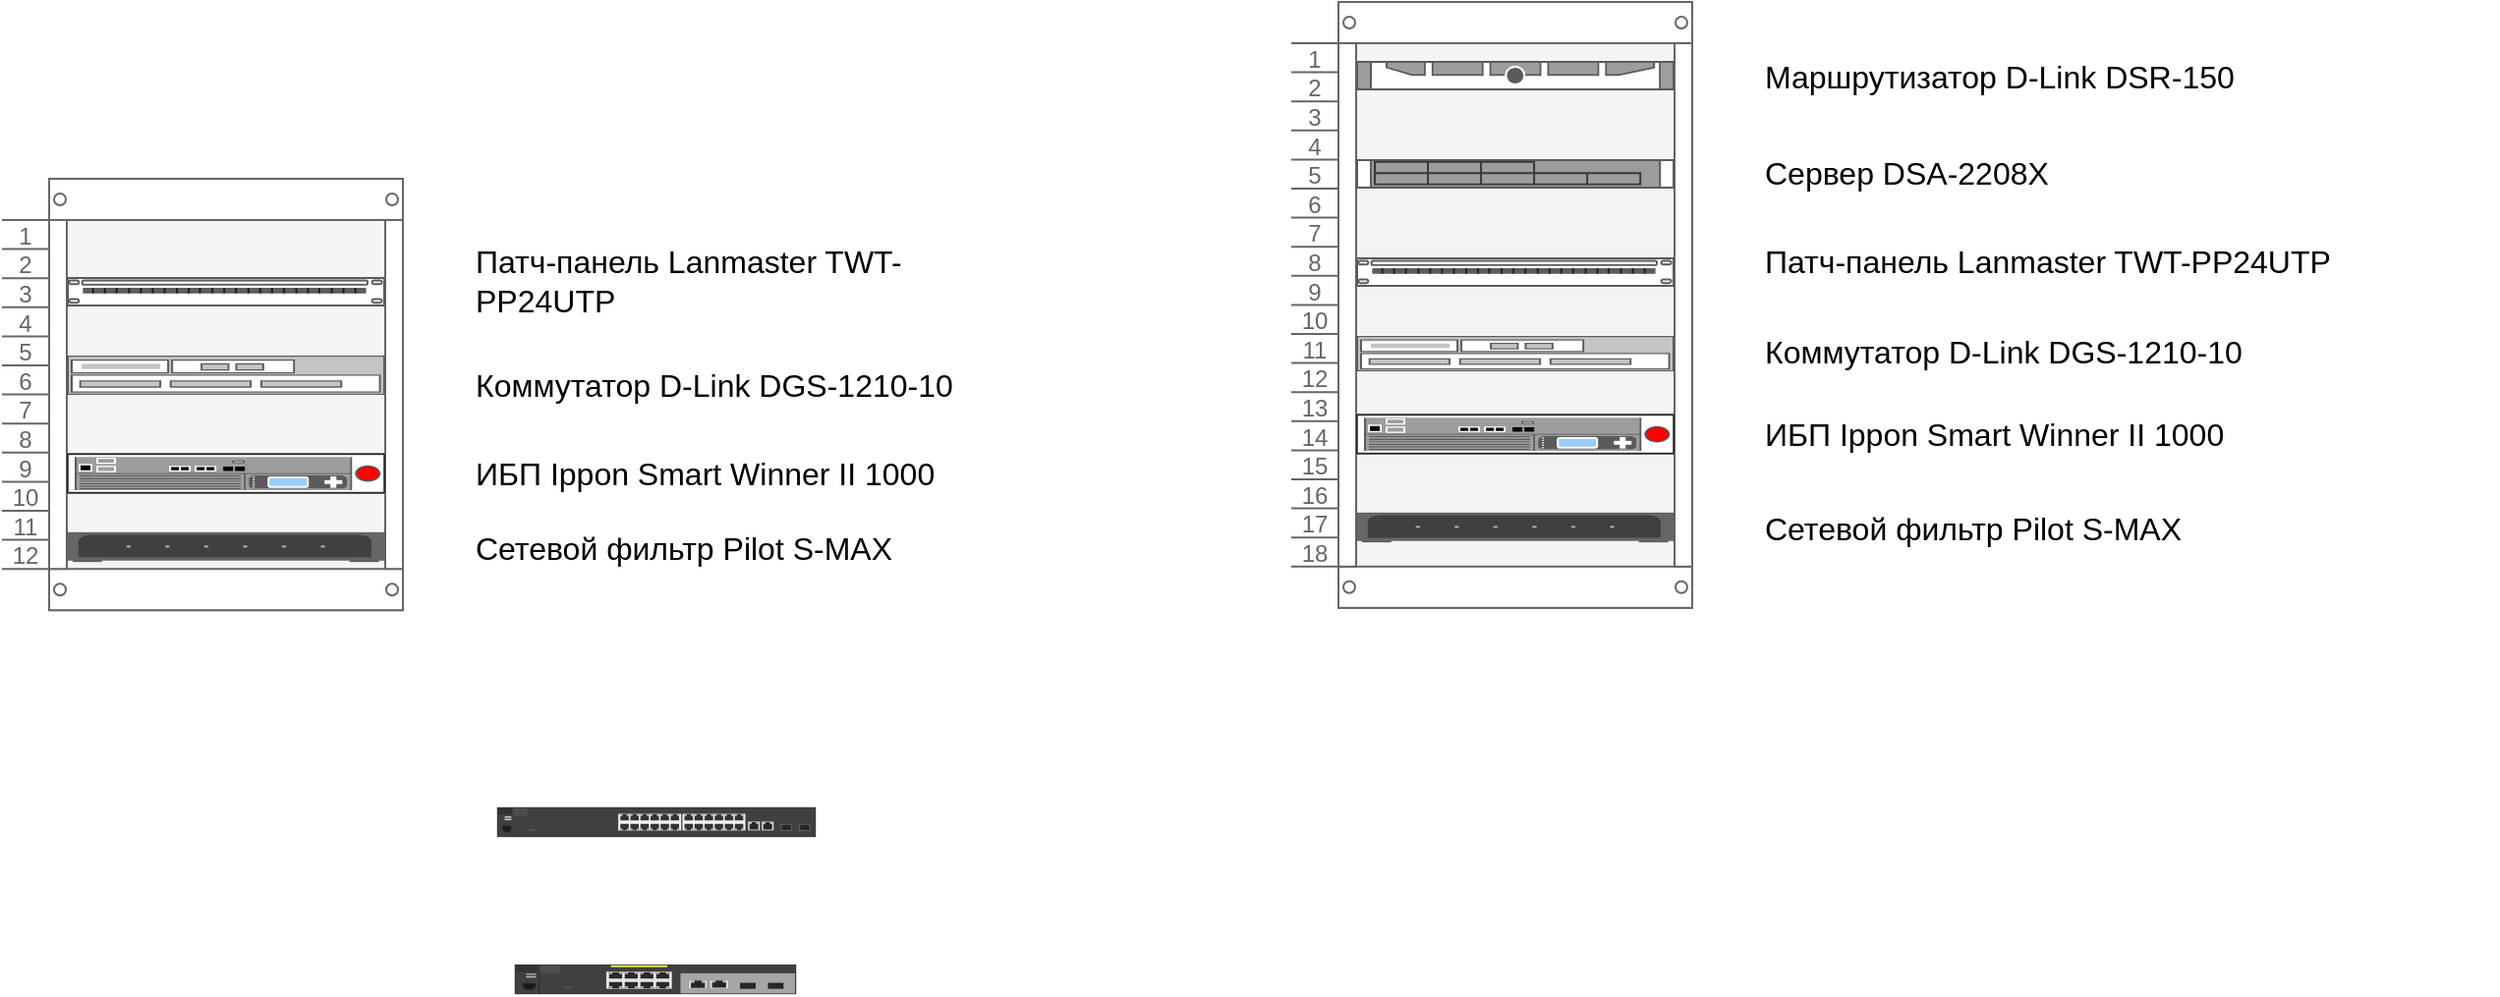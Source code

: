 <mxfile version="26.2.15">
  <diagram name="Страница — 1" id="NJzaKzcTYLXWLCSRMIJb">
    <mxGraphModel dx="1510" dy="2019" grid="1" gridSize="10" guides="1" tooltips="1" connect="1" arrows="1" fold="1" page="1" pageScale="1" pageWidth="827" pageHeight="1169" math="0" shadow="0">
      <root>
        <mxCell id="0" />
        <mxCell id="1" parent="0" />
        <mxCell id="mgKbfFrKjq5zTAM-VCFG-1" value="" style="strokeColor=#666666;html=1;verticalLabelPosition=bottom;labelBackgroundColor=#ffffff;verticalAlign=top;outlineConnect=0;shadow=0;dashed=0;shape=mxgraph.rackGeneral.rackCabinet3;fillColor2=#f4f4f4;container=1;collapsible=0;childLayout=rack;allowGaps=1;marginLeft=33;marginRight=9;marginTop=21;marginBottom=22;textColor=#666666;numDisp=ascend;" parent="1" vertex="1">
          <mxGeometry x="-330" y="-230" width="204" height="219" as="geometry" />
        </mxCell>
        <mxCell id="mgKbfFrKjq5zTAM-VCFG-13" value="" style="strokeColor=#666666;html=1;labelPosition=right;align=left;spacingLeft=15;shadow=0;dashed=0;outlineConnect=0;shape=mxgraph.rack.general.cat5e_rack_mount_patch_panel_24_ports;" parent="mgKbfFrKjq5zTAM-VCFG-1" vertex="1">
          <mxGeometry x="33" y="50" width="162" height="15" as="geometry" />
        </mxCell>
        <mxCell id="mgKbfFrKjq5zTAM-VCFG-12" value="" style="strokeColor=#666666;html=1;labelPosition=right;align=left;spacingLeft=15;shadow=0;dashed=0;outlineConnect=0;shape=mxgraph.rack.general.switches_1;" parent="mgKbfFrKjq5zTAM-VCFG-1" vertex="1">
          <mxGeometry x="33" y="90" width="162" height="20" as="geometry" />
        </mxCell>
        <mxCell id="mgKbfFrKjq5zTAM-VCFG-14" value="" style="strokeColor=#666666;html=1;labelPosition=right;align=left;spacingLeft=15;shadow=0;dashed=0;outlineConnect=0;shape=mxgraph.rack.f5.firepass_4100;" parent="mgKbfFrKjq5zTAM-VCFG-1" vertex="1">
          <mxGeometry x="33" y="140" width="162" height="20" as="geometry" />
        </mxCell>
        <mxCell id="mgKbfFrKjq5zTAM-VCFG-15" value="" style="html=1;verticalLabelPosition=bottom;verticalAlign=top;outlineConnect=0;shadow=0;dashed=0;shape=mxgraph.rack.hpe_aruba.gateways_controllers.aruba_9004_4_port_gbe_gateway_front;" parent="mgKbfFrKjq5zTAM-VCFG-1" vertex="1">
          <mxGeometry x="33" y="180" width="162" height="15" as="geometry" />
        </mxCell>
        <mxCell id="mgKbfFrKjq5zTAM-VCFG-8" value="" style="html=1;verticalLabelPosition=bottom;verticalAlign=top;outlineConnect=0;shadow=0;dashed=0;shape=mxgraph.rack.hpe_aruba.switches.j9774a_2530_8g_poeplus_front;" parent="1" vertex="1">
          <mxGeometry x="-69" y="170" width="143" height="15" as="geometry" />
        </mxCell>
        <mxCell id="mgKbfFrKjq5zTAM-VCFG-7" value="" style="html=1;verticalLabelPosition=bottom;verticalAlign=top;outlineConnect=0;shadow=0;dashed=0;shape=mxgraph.rack.hpe_aruba.switches.j9782a_2530_24_front;" parent="1" vertex="1">
          <mxGeometry x="-78" y="90" width="162" height="15" as="geometry" />
        </mxCell>
        <mxCell id="mgKbfFrKjq5zTAM-VCFG-24" value="&lt;font face=&quot;Helvetica&quot;&gt;&lt;span style=&quot;font-size: 12pt;&quot;&gt;Патч&lt;/span&gt;&lt;span style=&quot;font-size:12.0pt;&lt;br/&gt;font-family:&amp;quot;Times New Roman&amp;quot;,serif;mso-fareast-font-family:&amp;quot;Times New Roman&amp;quot;;&lt;br/&gt;mso-ansi-language:EN-US;mso-fareast-language:RU;mso-bidi-language:AR-SA&quot; lang=&quot;EN-US&quot;&gt;-&lt;/span&gt;&lt;span style=&quot;font-size: 12pt;&quot;&gt;панель&lt;/span&gt;&lt;span style=&quot;font-size: 12pt;&quot; lang=&quot;EN-US&quot;&gt; Lanmaster TWT-PP24UTP&amp;nbsp;&lt;/span&gt;&lt;/font&gt;" style="text;strokeColor=none;fillColor=none;align=left;verticalAlign=middle;spacingLeft=4;spacingRight=4;overflow=hidden;points=[[0,0.5],[1,0.5]];portConstraint=eastwest;rotatable=0;whiteSpace=wrap;html=1;" parent="1" vertex="1">
          <mxGeometry x="-95" y="-200" width="266" height="43" as="geometry" />
        </mxCell>
        <mxCell id="mgKbfFrKjq5zTAM-VCFG-25" value="&lt;font face=&quot;Helvetica&quot; style=&quot;font-size: 16px;&quot;&gt;Коммутатор&amp;nbsp;D-Link DGS-1210-10&amp;nbsp;&lt;/font&gt;" style="text;strokeColor=none;fillColor=none;align=left;verticalAlign=middle;spacingLeft=4;spacingRight=4;overflow=hidden;points=[[0,0.5],[1,0.5]];portConstraint=eastwest;rotatable=0;whiteSpace=wrap;html=1;" parent="1" vertex="1">
          <mxGeometry x="-95" y="-140" width="261" height="30" as="geometry" />
        </mxCell>
        <mxCell id="mgKbfFrKjq5zTAM-VCFG-26" value="&lt;span style=&quot;font-size: 16px;&quot;&gt;&lt;font face=&quot;Helvetica&quot; style=&quot;font-size: 16px;&quot;&gt;ИБП Ippon Smart Winner II 1000&lt;/font&gt;&lt;/span&gt;" style="text;strokeColor=none;fillColor=none;align=left;verticalAlign=middle;spacingLeft=4;spacingRight=4;overflow=hidden;points=[[0,0.5],[1,0.5]];portConstraint=eastwest;rotatable=0;whiteSpace=wrap;html=1;" parent="1" vertex="1">
          <mxGeometry x="-95" y="-95.5" width="266" height="30" as="geometry" />
        </mxCell>
        <mxCell id="mgKbfFrKjq5zTAM-VCFG-27" value="&lt;font face=&quot;Helvetica&quot; style=&quot;font-size: 16px;&quot;&gt;Сетевой фильтр &lt;span style=&quot;&quot; lang=&quot;EN-US&quot;&gt;Pilot&lt;/span&gt;&lt;span style=&quot;&quot; lang=&quot;EN-US&quot;&gt; &lt;/span&gt;&lt;span style=&quot;&quot; lang=&quot;EN-US&quot;&gt;S&lt;/span&gt;-&lt;span style=&quot;&quot; lang=&quot;EN-US&quot;&gt;MAX&lt;/span&gt;&lt;/font&gt;&lt;span style=&quot;font-size:14.0pt;&lt;br/&gt;font-family:&amp;quot;Times New Roman&amp;quot;,serif;mso-fareast-font-family:&amp;quot;Times New Roman&amp;quot;;&lt;br/&gt;mso-ansi-language:RU;mso-fareast-language:RU;mso-bidi-language:AR-SA&quot; lang=&quot;EN-US&quot;&gt;&lt;/span&gt;" style="text;strokeColor=none;fillColor=none;align=left;verticalAlign=middle;spacingLeft=4;spacingRight=4;overflow=hidden;points=[[0,0.5],[1,0.5]];portConstraint=eastwest;rotatable=0;whiteSpace=wrap;html=1;" parent="1" vertex="1">
          <mxGeometry x="-95" y="-65.5" width="246" height="47.5" as="geometry" />
        </mxCell>
        <mxCell id="mgKbfFrKjq5zTAM-VCFG-31" value="" style="strokeColor=#666666;html=1;verticalLabelPosition=bottom;labelBackgroundColor=#ffffff;verticalAlign=top;outlineConnect=0;shadow=0;dashed=0;shape=mxgraph.rackGeneral.rackCabinet3;fillColor2=#f4f4f4;container=1;collapsible=0;childLayout=rack;allowGaps=1;marginLeft=33;marginRight=9;marginTop=21;marginBottom=22;textColor=#666666;numDisp=ascend;" parent="1" vertex="1">
          <mxGeometry x="326" y="-320" width="204" height="309" as="geometry" />
        </mxCell>
        <mxCell id="mgKbfFrKjq5zTAM-VCFG-4" value="" style="strokeColor=#666666;html=1;labelPosition=right;align=left;spacingLeft=15;shadow=0;dashed=0;outlineConnect=0;shape=mxgraph.rack.dell.dell_poweredge_1u;" parent="mgKbfFrKjq5zTAM-VCFG-31" vertex="1">
          <mxGeometry x="33" y="30" width="162" height="15" as="geometry" />
        </mxCell>
        <mxCell id="mgKbfFrKjq5zTAM-VCFG-5" value="" style="shape=mxgraph.rack.hp.hp_proliant_dl360p_g8;html=1;labelPosition=right;align=left;spacingLeft=15;dashed=0;shadow=0;fillColor=#ffffff;" parent="mgKbfFrKjq5zTAM-VCFG-31" vertex="1">
          <mxGeometry x="33" y="80" width="162" height="15" as="geometry" />
        </mxCell>
        <mxCell id="mgKbfFrKjq5zTAM-VCFG-32" value="" style="strokeColor=#666666;html=1;labelPosition=right;align=left;spacingLeft=15;shadow=0;dashed=0;outlineConnect=0;shape=mxgraph.rack.general.cat5e_rack_mount_patch_panel_24_ports;" parent="mgKbfFrKjq5zTAM-VCFG-31" vertex="1">
          <mxGeometry x="33" y="130" width="162" height="15" as="geometry" />
        </mxCell>
        <mxCell id="mgKbfFrKjq5zTAM-VCFG-33" value="" style="strokeColor=#666666;html=1;labelPosition=right;align=left;spacingLeft=15;shadow=0;dashed=0;outlineConnect=0;shape=mxgraph.rack.general.switches_1;" parent="mgKbfFrKjq5zTAM-VCFG-31" vertex="1">
          <mxGeometry x="33" y="170" width="162" height="18" as="geometry" />
        </mxCell>
        <mxCell id="mgKbfFrKjq5zTAM-VCFG-34" value="" style="strokeColor=#666666;html=1;labelPosition=right;align=left;spacingLeft=15;shadow=0;dashed=0;outlineConnect=0;shape=mxgraph.rack.f5.firepass_4100;" parent="mgKbfFrKjq5zTAM-VCFG-31" vertex="1">
          <mxGeometry x="33" y="210" width="162" height="20" as="geometry" />
        </mxCell>
        <mxCell id="mgKbfFrKjq5zTAM-VCFG-35" value="" style="html=1;verticalLabelPosition=bottom;verticalAlign=top;outlineConnect=0;shadow=0;dashed=0;shape=mxgraph.rack.hpe_aruba.gateways_controllers.aruba_9004_4_port_gbe_gateway_front;" parent="mgKbfFrKjq5zTAM-VCFG-31" vertex="1">
          <mxGeometry x="33" y="260" width="162" height="15" as="geometry" />
        </mxCell>
        <mxCell id="mgKbfFrKjq5zTAM-VCFG-36" value="&lt;font face=&quot;Helvetica&quot;&gt;&lt;span style=&quot;font-size: 12pt;&quot;&gt;Патч&lt;/span&gt;&lt;span style=&quot;font-size:12.0pt;&lt;br/&gt;font-family:&amp;quot;Times New Roman&amp;quot;,serif;mso-fareast-font-family:&amp;quot;Times New Roman&amp;quot;;&lt;br/&gt;mso-ansi-language:EN-US;mso-fareast-language:RU;mso-bidi-language:AR-SA&quot; lang=&quot;EN-US&quot;&gt;-&lt;/span&gt;&lt;span style=&quot;font-size: 12pt;&quot;&gt;панель&lt;/span&gt;&lt;span style=&quot;font-size: 12pt;&quot; lang=&quot;EN-US&quot;&gt; Lanmaster TWT-PP24UTP&amp;nbsp;&lt;/span&gt;&lt;/font&gt;" style="text;strokeColor=none;fillColor=none;align=left;verticalAlign=middle;spacingLeft=4;spacingRight=4;overflow=hidden;points=[[0,0.5],[1,0.5]];portConstraint=eastwest;rotatable=0;whiteSpace=wrap;html=1;" parent="1" vertex="1">
          <mxGeometry x="561" y="-210" width="379" height="43" as="geometry" />
        </mxCell>
        <mxCell id="mgKbfFrKjq5zTAM-VCFG-37" value="&lt;font face=&quot;Helvetica&quot; style=&quot;font-size: 16px;&quot;&gt;Коммутатор&amp;nbsp;D-Link DGS-1210-10&amp;nbsp;&lt;/font&gt;" style="text;strokeColor=none;fillColor=none;align=left;verticalAlign=middle;spacingLeft=4;spacingRight=4;overflow=hidden;points=[[0,0.5],[1,0.5]];portConstraint=eastwest;rotatable=0;whiteSpace=wrap;html=1;" parent="1" vertex="1">
          <mxGeometry x="561" y="-157" width="261" height="30" as="geometry" />
        </mxCell>
        <mxCell id="mgKbfFrKjq5zTAM-VCFG-38" value="&lt;span style=&quot;font-size: 16px;&quot;&gt;&lt;font face=&quot;Helvetica&quot; style=&quot;font-size: 16px;&quot;&gt;ИБП Ippon Smart Winner II 1000&lt;/font&gt;&lt;/span&gt;" style="text;strokeColor=none;fillColor=none;align=left;verticalAlign=middle;spacingLeft=4;spacingRight=4;overflow=hidden;points=[[0,0.5],[1,0.5]];portConstraint=eastwest;rotatable=0;whiteSpace=wrap;html=1;" parent="1" vertex="1">
          <mxGeometry x="561" y="-115" width="266" height="30" as="geometry" />
        </mxCell>
        <mxCell id="mgKbfFrKjq5zTAM-VCFG-39" value="&lt;font face=&quot;Helvetica&quot; style=&quot;font-size: 16px;&quot;&gt;Сетевой фильтр &lt;span style=&quot;&quot; lang=&quot;EN-US&quot;&gt;Pilot&lt;/span&gt;&lt;span style=&quot;&quot; lang=&quot;EN-US&quot;&gt; &lt;/span&gt;&lt;span style=&quot;&quot; lang=&quot;EN-US&quot;&gt;S&lt;/span&gt;-&lt;span style=&quot;&quot; lang=&quot;EN-US&quot;&gt;MAX&lt;/span&gt;&lt;/font&gt;&lt;span style=&quot;font-size:14.0pt;&lt;br/&gt;font-family:&amp;quot;Times New Roman&amp;quot;,serif;mso-fareast-font-family:&amp;quot;Times New Roman&amp;quot;;&lt;br/&gt;mso-ansi-language:RU;mso-fareast-language:RU;mso-bidi-language:AR-SA&quot; lang=&quot;EN-US&quot;&gt;&lt;/span&gt;" style="text;strokeColor=none;fillColor=none;align=left;verticalAlign=middle;spacingLeft=4;spacingRight=4;overflow=hidden;points=[[0,0.5],[1,0.5]];portConstraint=eastwest;rotatable=0;whiteSpace=wrap;html=1;" parent="1" vertex="1">
          <mxGeometry x="561" y="-75.5" width="246" height="47.5" as="geometry" />
        </mxCell>
        <mxCell id="mgKbfFrKjq5zTAM-VCFG-40" value="&lt;span style=&quot;font-size: 16px;&quot;&gt;Сервер DSA-2208X&lt;/span&gt;" style="text;strokeColor=none;fillColor=none;align=left;verticalAlign=middle;spacingLeft=4;spacingRight=4;overflow=hidden;points=[[0,0.5],[1,0.5]];portConstraint=eastwest;rotatable=0;whiteSpace=wrap;html=1;" parent="1" vertex="1">
          <mxGeometry x="561" y="-255" width="266" height="43" as="geometry" />
        </mxCell>
        <mxCell id="mgKbfFrKjq5zTAM-VCFG-41" value="&lt;span style=&quot;font-size: 16px;&quot;&gt;Маршрутизатор D-Link DSR-150&lt;/span&gt;" style="text;strokeColor=none;fillColor=none;align=left;verticalAlign=middle;spacingLeft=4;spacingRight=4;overflow=hidden;points=[[0,0.5],[1,0.5]];portConstraint=eastwest;rotatable=0;whiteSpace=wrap;html=1;" parent="1" vertex="1">
          <mxGeometry x="561" y="-302" width="299" height="40" as="geometry" />
        </mxCell>
      </root>
    </mxGraphModel>
  </diagram>
</mxfile>
